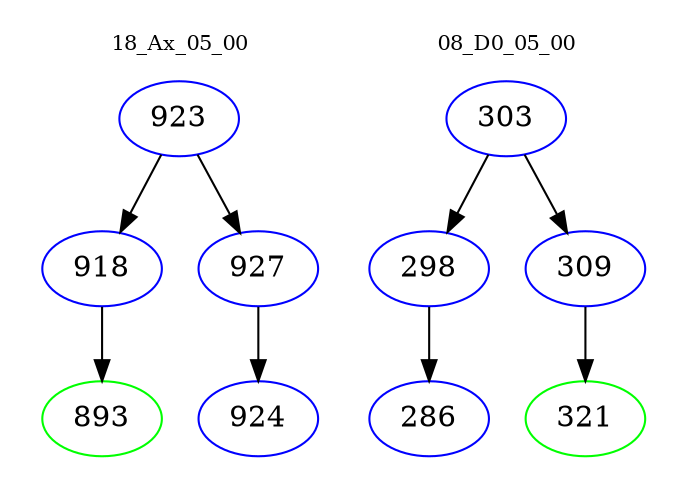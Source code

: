 digraph{
subgraph cluster_0 {
color = white
label = "18_Ax_05_00";
fontsize=10;
T0_923 [label="923", color="blue"]
T0_923 -> T0_918 [color="black"]
T0_918 [label="918", color="blue"]
T0_918 -> T0_893 [color="black"]
T0_893 [label="893", color="green"]
T0_923 -> T0_927 [color="black"]
T0_927 [label="927", color="blue"]
T0_927 -> T0_924 [color="black"]
T0_924 [label="924", color="blue"]
}
subgraph cluster_1 {
color = white
label = "08_D0_05_00";
fontsize=10;
T1_303 [label="303", color="blue"]
T1_303 -> T1_298 [color="black"]
T1_298 [label="298", color="blue"]
T1_298 -> T1_286 [color="black"]
T1_286 [label="286", color="blue"]
T1_303 -> T1_309 [color="black"]
T1_309 [label="309", color="blue"]
T1_309 -> T1_321 [color="black"]
T1_321 [label="321", color="green"]
}
}
